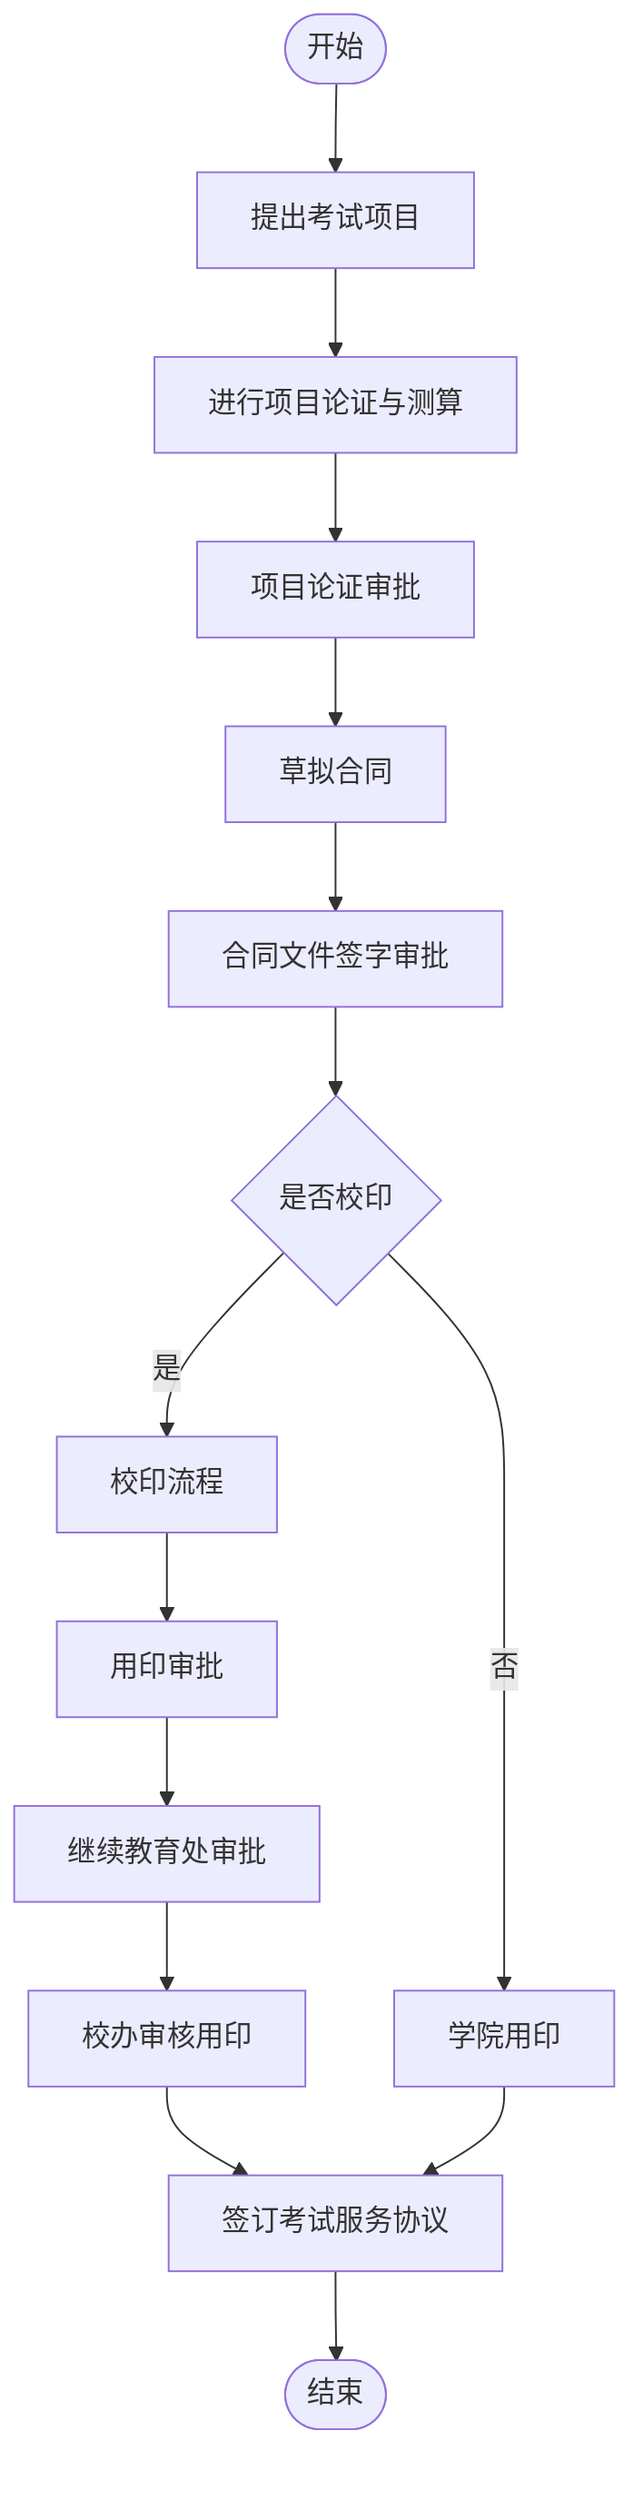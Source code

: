 flowchart TD
    Start(["开始"]) --> A[提出考试项目]
    A --> B[进行项目论证与测算]
    B --> C[项目论证审批]
    C --> D[草拟合同]
    D --> E[合同文件签字审批]
    E --> F{是否校印}
    F -->|是| G[校印流程]
    G --> H[用印审批]
    H --> I[继续教育处审批]
    I --> J[校办审核用印]
    F -->|否| K[学院用印]
    J --> L[签订考试服务协议]
    K --> L
    L --> End(["结束"])